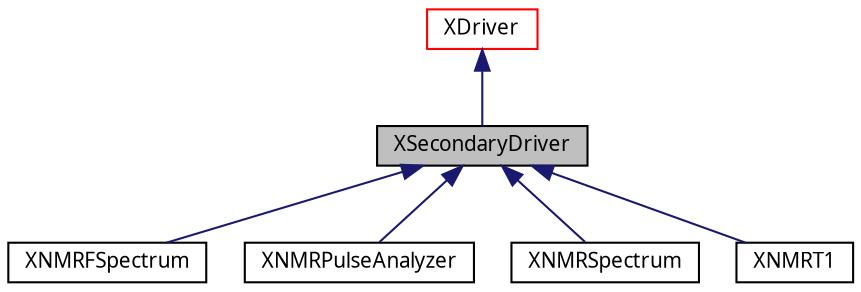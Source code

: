 digraph G
{
  edge [fontname="FreeSans.ttf",fontsize=10,labelfontname="FreeSans.ttf",labelfontsize=10];
  node [fontname="FreeSans.ttf",fontsize=10,shape=record];
  Node1 [label="XSecondaryDriver",height=0.2,width=0.4,color="black", fillcolor="grey75", style="filled" fontcolor="black"];
  Node2 -> Node1 [dir=back,color="midnightblue",fontsize=10,style="solid",fontname="FreeSans.ttf"];
  Node2 [label="XDriver",height=0.2,width=0.4,color="red", fillcolor="white", style="filled",URL="$class_x_driver.html"];
  Node1 -> Node3 [dir=back,color="midnightblue",fontsize=10,style="solid",fontname="FreeSans.ttf"];
  Node3 [label="XNMRFSpectrum",height=0.2,width=0.4,color="black", fillcolor="white", style="filled",URL="$class_x_n_m_r_f_spectrum.html"];
  Node1 -> Node4 [dir=back,color="midnightblue",fontsize=10,style="solid",fontname="FreeSans.ttf"];
  Node4 [label="XNMRPulseAnalyzer",height=0.2,width=0.4,color="black", fillcolor="white", style="filled",URL="$class_x_n_m_r_pulse_analyzer.html"];
  Node1 -> Node5 [dir=back,color="midnightblue",fontsize=10,style="solid",fontname="FreeSans.ttf"];
  Node5 [label="XNMRSpectrum",height=0.2,width=0.4,color="black", fillcolor="white", style="filled",URL="$class_x_n_m_r_spectrum.html"];
  Node1 -> Node6 [dir=back,color="midnightblue",fontsize=10,style="solid",fontname="FreeSans.ttf"];
  Node6 [label="XNMRT1",height=0.2,width=0.4,color="black", fillcolor="white", style="filled",URL="$class_x_n_m_r_t1.html"];
}
